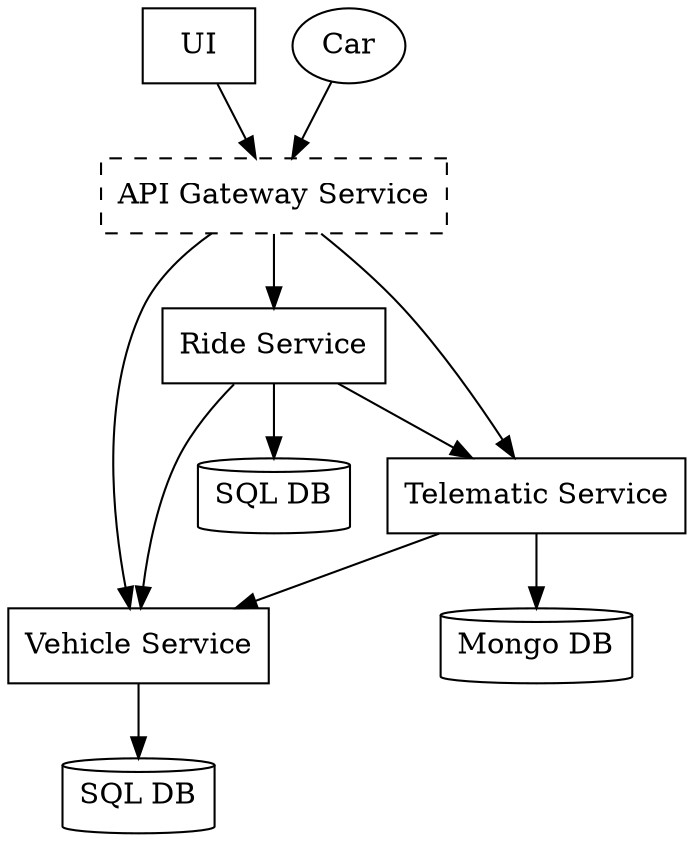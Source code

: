 digraph G {
    /* Entities */
    ui [label="UI", shape="rect"]
    car [label="Car", shape=""]
    
    vehicleService [label="Vehicle Service", shape="rect", group="vehicle"]
    vehicleDb [label="SQL DB", shape="cylinder", group="vehicle"]

    rideService [label="Ride Service", shape="rect", group="ride"]
    rideDb [label="SQL DB", shape="cylinder", group="ride"]

    telematicsService [label="Telematic Service", shape="rect", group="telematics"]
    telematicsDb [label="Mongo DB", shape="cylinder", group="telematics"]

    apiGateway [label="API Gateway Service", shape="rect", style="dashed"]
    
    /* Relationships */
    ui -> apiGateway // Vehicle Info, Messages
    car -> apiGateway // Car Info Message

    vehicleService -> vehicleDb

    telematicsService -> vehicleService
    telematicsService -> telematicsDb
    
    apiGateway -> rideService
    apiGateway -> vehicleService
    apiGateway -> telematicsService

    rideService -> rideDb
    rideService -> vehicleService
    rideService -> telematicsService
}